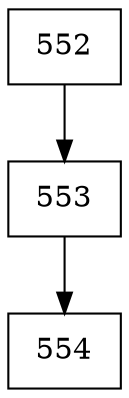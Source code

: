 digraph G {
  node [shape=record];
  node0 [label="{552}"];
  node0 -> node1;
  node1 [label="{553}"];
  node1 -> node2;
  node2 [label="{554}"];
}

